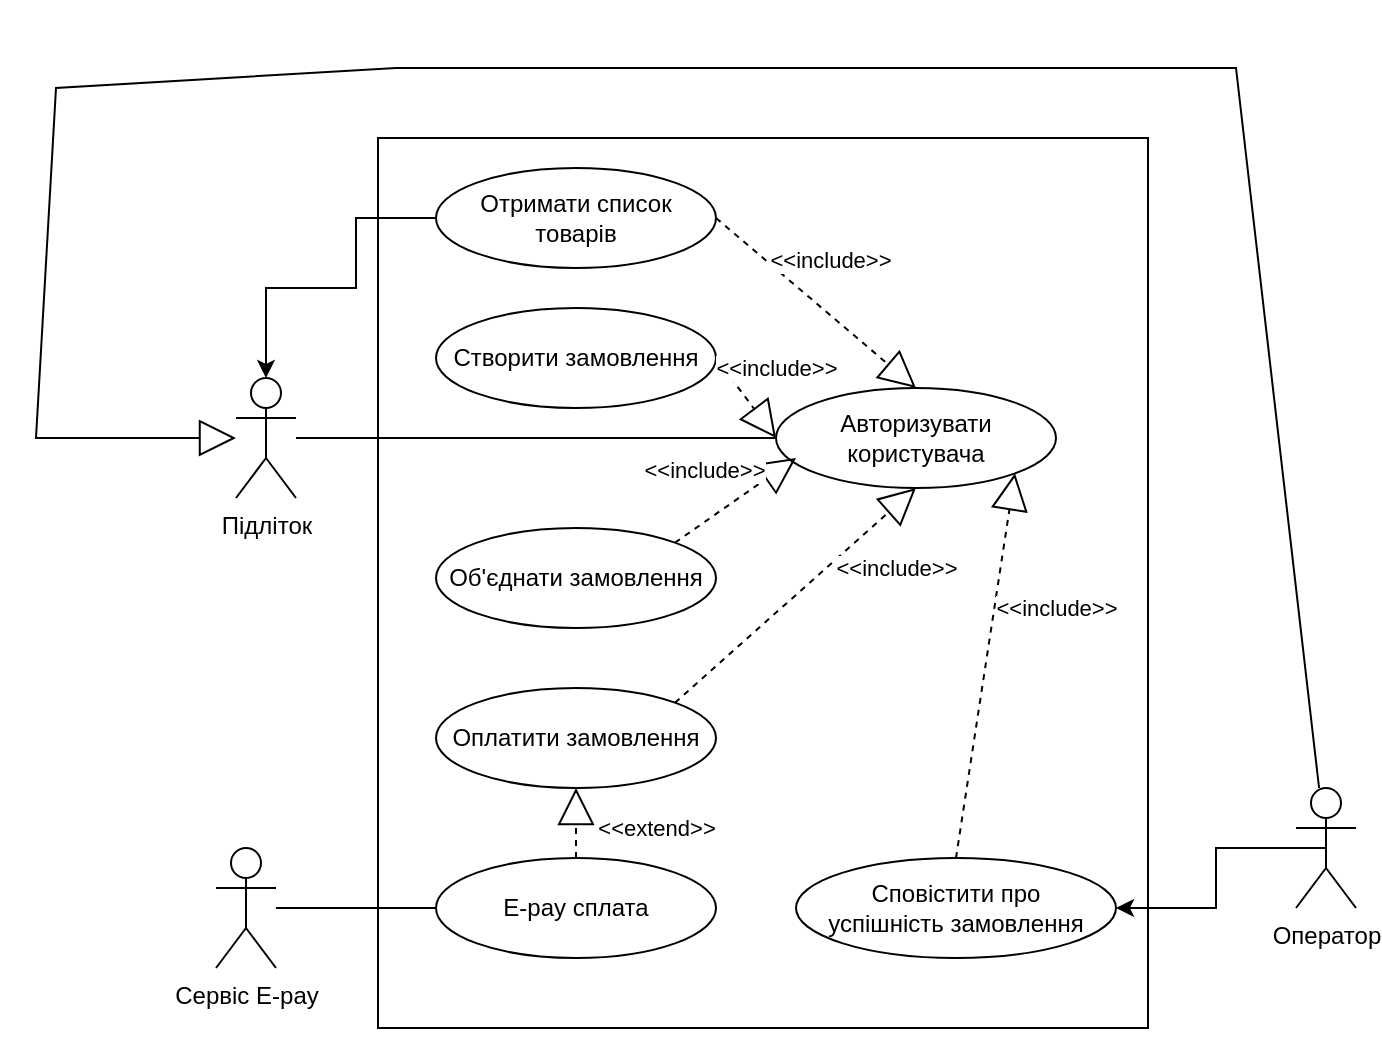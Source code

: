 <mxfile version="21.7.5" type="device">
  <diagram name="Страница 1" id="peiVjQ6xKM0UFsxWsOr3">
    <mxGraphModel dx="1052" dy="1711" grid="1" gridSize="10" guides="1" tooltips="1" connect="1" arrows="1" fold="1" page="1" pageScale="1" pageWidth="827" pageHeight="1169" math="0" shadow="0">
      <root>
        <mxCell id="0" />
        <mxCell id="1" parent="0" />
        <mxCell id="1JTkHmqc5n5id6cBLUgi-10" style="edgeStyle=orthogonalEdgeStyle;rounded=0;orthogonalLoop=1;jettySize=auto;html=1;exitX=0.5;exitY=1;exitDx=0;exitDy=0;entryX=0.5;entryY=0;entryDx=0;entryDy=0;" parent="1" edge="1">
          <mxGeometry relative="1" as="geometry">
            <mxPoint x="470" y="395" as="sourcePoint" />
          </mxGeometry>
        </mxCell>
        <mxCell id="UrdU0xNyHuRj9MzuBO23-1" value="Підліток&lt;br&gt;" style="shape=umlActor;verticalLabelPosition=bottom;verticalAlign=top;html=1;outlineConnect=0;" parent="1" vertex="1">
          <mxGeometry x="150" y="185" width="30" height="60" as="geometry" />
        </mxCell>
        <mxCell id="UrdU0xNyHuRj9MzuBO23-8" value="" style="rounded=0;whiteSpace=wrap;html=1;" parent="1" vertex="1">
          <mxGeometry x="221" y="65" width="385" height="445" as="geometry" />
        </mxCell>
        <mxCell id="Ndh7fXzvTLHAovszqeuX-16" style="edgeStyle=orthogonalEdgeStyle;rounded=0;orthogonalLoop=1;jettySize=auto;html=1;exitX=0;exitY=0.5;exitDx=0;exitDy=0;entryX=0.5;entryY=0;entryDx=0;entryDy=0;entryPerimeter=0;" edge="1" parent="1" source="UrdU0xNyHuRj9MzuBO23-2" target="UrdU0xNyHuRj9MzuBO23-1">
          <mxGeometry relative="1" as="geometry">
            <Array as="points">
              <mxPoint x="210" y="105" />
              <mxPoint x="210" y="140" />
              <mxPoint x="165" y="140" />
            </Array>
          </mxGeometry>
        </mxCell>
        <mxCell id="UrdU0xNyHuRj9MzuBO23-2" value="Отримати список&lt;br&gt;товарів" style="ellipse;whiteSpace=wrap;html=1;" parent="1" vertex="1">
          <mxGeometry x="250" y="80" width="140" height="50" as="geometry" />
        </mxCell>
        <mxCell id="UrdU0xNyHuRj9MzuBO23-3" value="Створити замовлення" style="ellipse;whiteSpace=wrap;html=1;" parent="1" vertex="1">
          <mxGeometry x="250" y="150" width="140" height="50" as="geometry" />
        </mxCell>
        <mxCell id="UrdU0xNyHuRj9MzuBO23-4" value="Об&#39;єднати замовлення" style="ellipse;whiteSpace=wrap;html=1;" parent="1" vertex="1">
          <mxGeometry x="250" y="260" width="140" height="50" as="geometry" />
        </mxCell>
        <mxCell id="UrdU0xNyHuRj9MzuBO23-5" value="Оплатити замовлення" style="ellipse;whiteSpace=wrap;html=1;" parent="1" vertex="1">
          <mxGeometry x="250" y="340" width="140" height="50" as="geometry" />
        </mxCell>
        <mxCell id="UrdU0xNyHuRj9MzuBO23-6" value="Сповістити про&lt;br&gt;успішність замовлення" style="ellipse;whiteSpace=wrap;html=1;" parent="1" vertex="1">
          <mxGeometry x="430" y="425" width="160" height="50" as="geometry" />
        </mxCell>
        <mxCell id="UrdU0xNyHuRj9MzuBO23-15" value="Сервіс E-pay&lt;br&gt;&amp;nbsp;" style="shape=umlActor;verticalLabelPosition=bottom;verticalAlign=top;html=1;outlineConnect=0;" parent="1" vertex="1">
          <mxGeometry x="140" y="420" width="30" height="60" as="geometry" />
        </mxCell>
        <mxCell id="Ndh7fXzvTLHAovszqeuX-8" style="edgeStyle=orthogonalEdgeStyle;rounded=0;orthogonalLoop=1;jettySize=auto;html=1;exitX=0.5;exitY=0.5;exitDx=0;exitDy=0;exitPerimeter=0;entryX=1;entryY=0.5;entryDx=0;entryDy=0;" edge="1" parent="1" source="UrdU0xNyHuRj9MzuBO23-18" target="UrdU0xNyHuRj9MzuBO23-6">
          <mxGeometry relative="1" as="geometry">
            <Array as="points">
              <mxPoint x="640" y="420" />
              <mxPoint x="640" y="450" />
            </Array>
          </mxGeometry>
        </mxCell>
        <mxCell id="UrdU0xNyHuRj9MzuBO23-18" value="Оператор" style="shape=umlActor;verticalLabelPosition=bottom;verticalAlign=top;html=1;outlineConnect=0;" parent="1" vertex="1">
          <mxGeometry x="680" y="390" width="30" height="60" as="geometry" />
        </mxCell>
        <mxCell id="Ndh7fXzvTLHAovszqeuX-3" value="Авторизувати&lt;br&gt;користувача" style="ellipse;whiteSpace=wrap;html=1;" vertex="1" parent="1">
          <mxGeometry x="420" y="190" width="140" height="50" as="geometry" />
        </mxCell>
        <mxCell id="Ndh7fXzvTLHAovszqeuX-5" value="E-pay сплата" style="ellipse;whiteSpace=wrap;html=1;" vertex="1" parent="1">
          <mxGeometry x="250" y="425" width="140" height="50" as="geometry" />
        </mxCell>
        <mxCell id="Ndh7fXzvTLHAovszqeuX-7" value="&amp;lt;&amp;lt;extend&amp;gt;&amp;gt;" style="endArrow=block;endSize=16;endFill=0;html=1;rounded=0;exitX=0.5;exitY=0;exitDx=0;exitDy=0;entryX=0.5;entryY=1;entryDx=0;entryDy=0;dashed=1;" edge="1" parent="1" source="Ndh7fXzvTLHAovszqeuX-5" target="UrdU0xNyHuRj9MzuBO23-5">
          <mxGeometry x="-0.143" y="-40" width="160" relative="1" as="geometry">
            <mxPoint x="330" y="280" as="sourcePoint" />
            <mxPoint x="490" y="280" as="targetPoint" />
            <mxPoint as="offset" />
          </mxGeometry>
        </mxCell>
        <mxCell id="Ndh7fXzvTLHAovszqeuX-10" value="" style="endArrow=none;html=1;rounded=0;entryX=0;entryY=0.5;entryDx=0;entryDy=0;" edge="1" parent="1" source="UrdU0xNyHuRj9MzuBO23-15" target="Ndh7fXzvTLHAovszqeuX-5">
          <mxGeometry width="50" height="50" relative="1" as="geometry">
            <mxPoint x="390" y="310" as="sourcePoint" />
            <mxPoint x="190" y="420" as="targetPoint" />
          </mxGeometry>
        </mxCell>
        <mxCell id="Ndh7fXzvTLHAovszqeuX-11" value="&amp;lt;&amp;lt;include&amp;gt;&amp;gt;" style="endArrow=block;endSize=16;endFill=0;html=1;rounded=0;exitX=1;exitY=0.5;exitDx=0;exitDy=0;entryX=0;entryY=0.5;entryDx=0;entryDy=0;dashed=1;" edge="1" parent="1" source="UrdU0xNyHuRj9MzuBO23-3" target="Ndh7fXzvTLHAovszqeuX-3">
          <mxGeometry x="-0.12" y="21" width="160" relative="1" as="geometry">
            <mxPoint x="450" y="350" as="sourcePoint" />
            <mxPoint x="400" y="375" as="targetPoint" />
            <mxPoint as="offset" />
          </mxGeometry>
        </mxCell>
        <mxCell id="Ndh7fXzvTLHAovszqeuX-12" value="&amp;lt;&amp;lt;include&amp;gt;&amp;gt;" style="endArrow=block;endSize=16;endFill=0;html=1;rounded=0;exitX=1;exitY=0.5;exitDx=0;exitDy=0;entryX=0.5;entryY=0;entryDx=0;entryDy=0;dashed=1;" edge="1" parent="1" source="UrdU0xNyHuRj9MzuBO23-2" target="Ndh7fXzvTLHAovszqeuX-3">
          <mxGeometry x="-0.12" y="21" width="160" relative="1" as="geometry">
            <mxPoint x="400" y="185" as="sourcePoint" />
            <mxPoint x="430" y="225" as="targetPoint" />
            <mxPoint as="offset" />
          </mxGeometry>
        </mxCell>
        <mxCell id="Ndh7fXzvTLHAovszqeuX-13" value="" style="endArrow=none;html=1;rounded=0;entryX=0;entryY=0.5;entryDx=0;entryDy=0;" edge="1" parent="1" source="UrdU0xNyHuRj9MzuBO23-1" target="Ndh7fXzvTLHAovszqeuX-3">
          <mxGeometry width="50" height="50" relative="1" as="geometry">
            <mxPoint x="390" y="350" as="sourcePoint" />
            <mxPoint x="440" y="300" as="targetPoint" />
          </mxGeometry>
        </mxCell>
        <mxCell id="Ndh7fXzvTLHAovszqeuX-14" value="&amp;lt;&amp;lt;include&amp;gt;&amp;gt;" style="endArrow=block;endSize=16;endFill=0;html=1;rounded=0;exitX=1;exitY=0;exitDx=0;exitDy=0;entryX=0;entryY=0.5;entryDx=0;entryDy=0;dashed=1;" edge="1" parent="1" source="UrdU0xNyHuRj9MzuBO23-4">
          <mxGeometry x="-0.12" y="21" width="160" relative="1" as="geometry">
            <mxPoint x="400" y="185" as="sourcePoint" />
            <mxPoint x="430" y="225" as="targetPoint" />
            <mxPoint as="offset" />
          </mxGeometry>
        </mxCell>
        <mxCell id="Ndh7fXzvTLHAovszqeuX-15" value="&amp;lt;&amp;lt;include&amp;gt;&amp;gt;" style="endArrow=block;endSize=16;endFill=0;html=1;rounded=0;exitX=1;exitY=0;exitDx=0;exitDy=0;entryX=0.5;entryY=1;entryDx=0;entryDy=0;dashed=1;" edge="1" parent="1" source="UrdU0xNyHuRj9MzuBO23-5" target="Ndh7fXzvTLHAovszqeuX-3">
          <mxGeometry x="0.578" y="-23" width="160" relative="1" as="geometry">
            <mxPoint x="379" y="277" as="sourcePoint" />
            <mxPoint x="440" y="235" as="targetPoint" />
            <mxPoint as="offset" />
          </mxGeometry>
        </mxCell>
        <mxCell id="Ndh7fXzvTLHAovszqeuX-18" value="&amp;lt;&amp;lt;include&amp;gt;&amp;gt;" style="endArrow=block;endSize=16;endFill=0;html=1;rounded=0;exitX=0.5;exitY=0;exitDx=0;exitDy=0;entryX=1;entryY=1;entryDx=0;entryDy=0;dashed=1;" edge="1" parent="1" source="UrdU0xNyHuRj9MzuBO23-6" target="Ndh7fXzvTLHAovszqeuX-3">
          <mxGeometry x="0.348" y="-30" width="160" relative="1" as="geometry">
            <mxPoint x="379" y="357" as="sourcePoint" />
            <mxPoint x="500" y="250" as="targetPoint" />
            <mxPoint as="offset" />
          </mxGeometry>
        </mxCell>
        <mxCell id="Ndh7fXzvTLHAovszqeuX-19" value="&lt;br&gt;" style="endArrow=block;endSize=16;endFill=0;html=1;rounded=0;" edge="1" parent="1" source="UrdU0xNyHuRj9MzuBO23-18" target="UrdU0xNyHuRj9MzuBO23-1">
          <mxGeometry x="0.348" y="-30" width="160" relative="1" as="geometry">
            <mxPoint x="520" y="435" as="sourcePoint" />
            <mxPoint x="549" y="243" as="targetPoint" />
            <mxPoint as="offset" />
            <Array as="points">
              <mxPoint x="650" y="30" />
              <mxPoint x="600" y="30" />
              <mxPoint x="530" y="30" />
              <mxPoint x="390" y="30" />
              <mxPoint x="230" y="30" />
              <mxPoint x="60" y="40" />
              <mxPoint x="50" y="215" />
            </Array>
          </mxGeometry>
        </mxCell>
      </root>
    </mxGraphModel>
  </diagram>
</mxfile>
